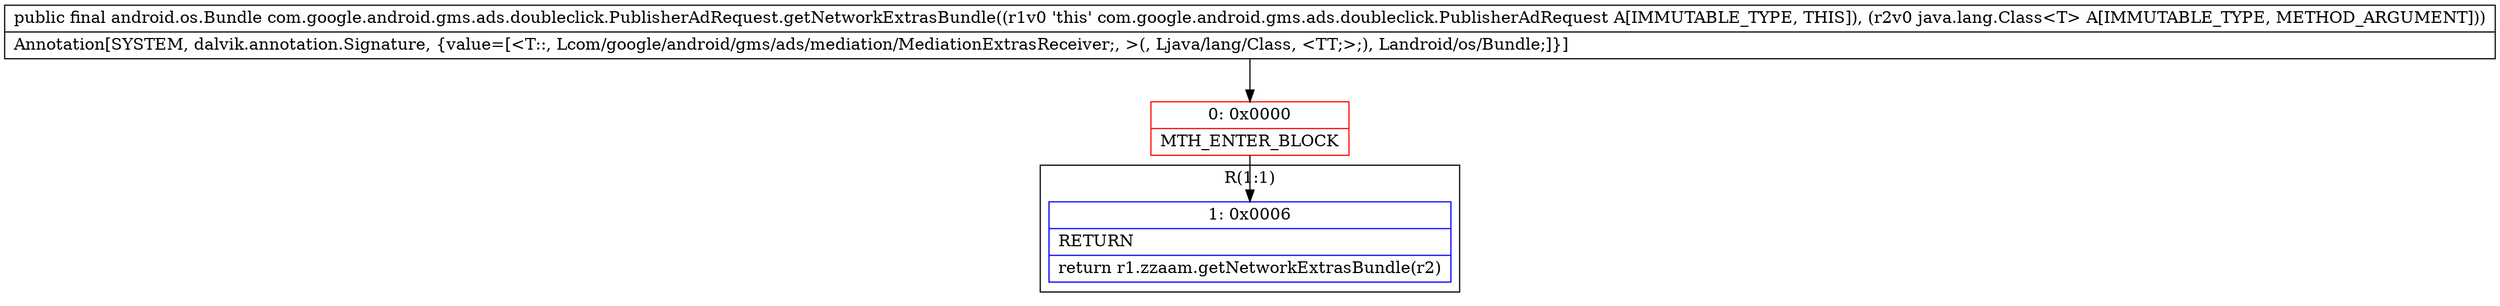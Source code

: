 digraph "CFG forcom.google.android.gms.ads.doubleclick.PublisherAdRequest.getNetworkExtrasBundle(Ljava\/lang\/Class;)Landroid\/os\/Bundle;" {
subgraph cluster_Region_2029906062 {
label = "R(1:1)";
node [shape=record,color=blue];
Node_1 [shape=record,label="{1\:\ 0x0006|RETURN\l|return r1.zzaam.getNetworkExtrasBundle(r2)\l}"];
}
Node_0 [shape=record,color=red,label="{0\:\ 0x0000|MTH_ENTER_BLOCK\l}"];
MethodNode[shape=record,label="{public final android.os.Bundle com.google.android.gms.ads.doubleclick.PublisherAdRequest.getNetworkExtrasBundle((r1v0 'this' com.google.android.gms.ads.doubleclick.PublisherAdRequest A[IMMUTABLE_TYPE, THIS]), (r2v0 java.lang.Class\<T\> A[IMMUTABLE_TYPE, METHOD_ARGUMENT]))  | Annotation[SYSTEM, dalvik.annotation.Signature, \{value=[\<T::, Lcom\/google\/android\/gms\/ads\/mediation\/MediationExtrasReceiver;, \>(, Ljava\/lang\/Class, \<TT;\>;), Landroid\/os\/Bundle;]\}]\l}"];
MethodNode -> Node_0;
Node_0 -> Node_1;
}

